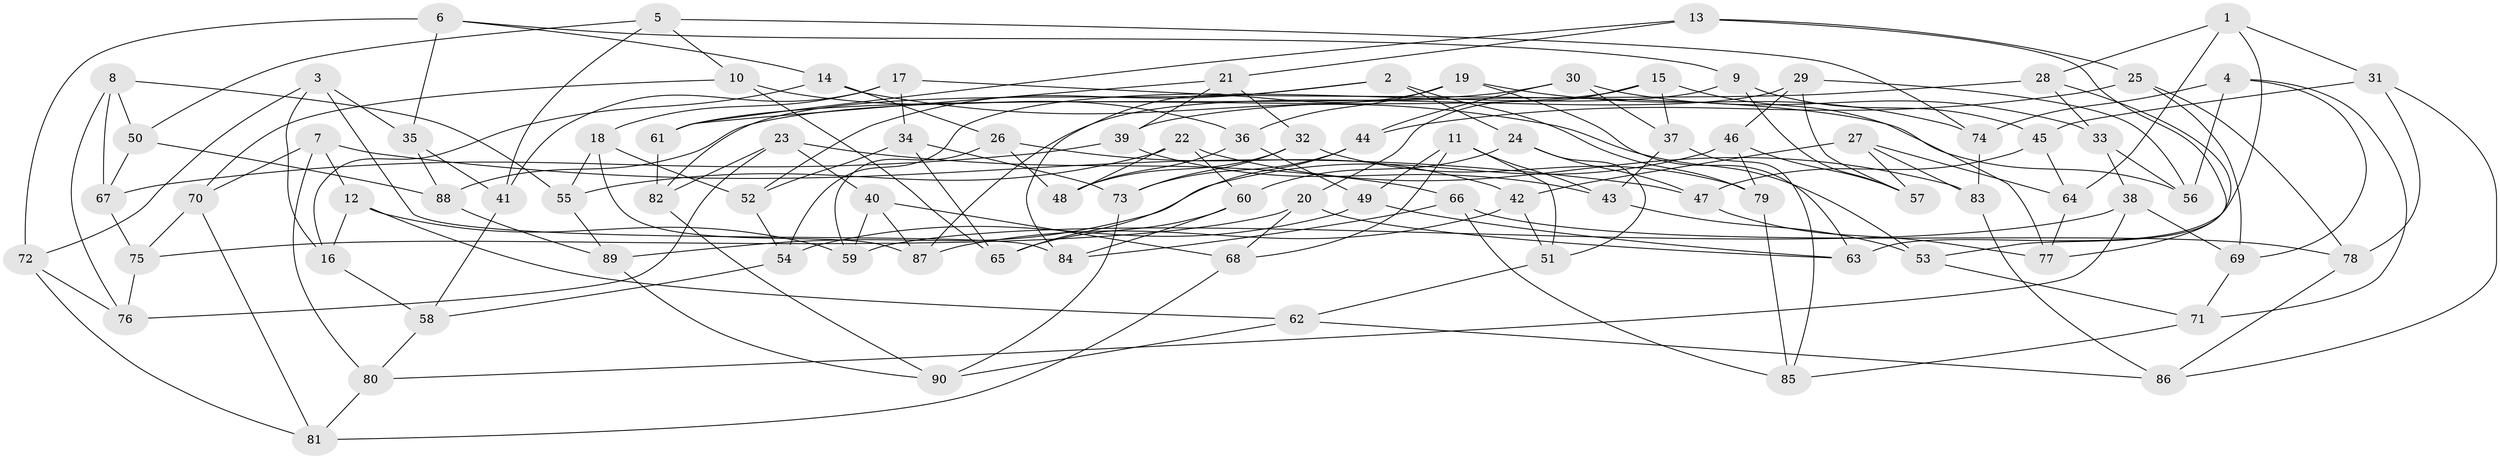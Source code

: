 // coarse degree distribution, {4: 0.515625, 6: 0.203125, 3: 0.078125, 5: 0.203125}
// Generated by graph-tools (version 1.1) at 2025/38/03/04/25 23:38:11]
// undirected, 90 vertices, 180 edges
graph export_dot {
  node [color=gray90,style=filled];
  1;
  2;
  3;
  4;
  5;
  6;
  7;
  8;
  9;
  10;
  11;
  12;
  13;
  14;
  15;
  16;
  17;
  18;
  19;
  20;
  21;
  22;
  23;
  24;
  25;
  26;
  27;
  28;
  29;
  30;
  31;
  32;
  33;
  34;
  35;
  36;
  37;
  38;
  39;
  40;
  41;
  42;
  43;
  44;
  45;
  46;
  47;
  48;
  49;
  50;
  51;
  52;
  53;
  54;
  55;
  56;
  57;
  58;
  59;
  60;
  61;
  62;
  63;
  64;
  65;
  66;
  67;
  68;
  69;
  70;
  71;
  72;
  73;
  74;
  75;
  76;
  77;
  78;
  79;
  80;
  81;
  82;
  83;
  84;
  85;
  86;
  87;
  88;
  89;
  90;
  1 -- 28;
  1 -- 31;
  1 -- 63;
  1 -- 64;
  2 -- 52;
  2 -- 24;
  2 -- 82;
  2 -- 79;
  3 -- 16;
  3 -- 35;
  3 -- 72;
  3 -- 84;
  4 -- 74;
  4 -- 69;
  4 -- 56;
  4 -- 71;
  5 -- 10;
  5 -- 41;
  5 -- 74;
  5 -- 50;
  6 -- 14;
  6 -- 72;
  6 -- 35;
  6 -- 9;
  7 -- 12;
  7 -- 80;
  7 -- 47;
  7 -- 70;
  8 -- 55;
  8 -- 76;
  8 -- 50;
  8 -- 67;
  9 -- 54;
  9 -- 45;
  9 -- 57;
  10 -- 65;
  10 -- 70;
  10 -- 36;
  11 -- 43;
  11 -- 51;
  11 -- 49;
  11 -- 68;
  12 -- 62;
  12 -- 59;
  12 -- 16;
  13 -- 61;
  13 -- 53;
  13 -- 25;
  13 -- 21;
  14 -- 53;
  14 -- 16;
  14 -- 26;
  15 -- 77;
  15 -- 20;
  15 -- 88;
  15 -- 37;
  16 -- 58;
  17 -- 34;
  17 -- 56;
  17 -- 18;
  17 -- 41;
  18 -- 55;
  18 -- 87;
  18 -- 52;
  19 -- 63;
  19 -- 74;
  19 -- 84;
  19 -- 36;
  20 -- 75;
  20 -- 63;
  20 -- 68;
  21 -- 61;
  21 -- 32;
  21 -- 39;
  22 -- 83;
  22 -- 48;
  22 -- 55;
  22 -- 60;
  23 -- 66;
  23 -- 82;
  23 -- 76;
  23 -- 40;
  24 -- 60;
  24 -- 51;
  24 -- 47;
  25 -- 69;
  25 -- 78;
  25 -- 44;
  26 -- 42;
  26 -- 48;
  26 -- 59;
  27 -- 83;
  27 -- 42;
  27 -- 57;
  27 -- 64;
  28 -- 33;
  28 -- 39;
  28 -- 77;
  29 -- 56;
  29 -- 57;
  29 -- 46;
  29 -- 87;
  30 -- 33;
  30 -- 61;
  30 -- 37;
  30 -- 44;
  31 -- 78;
  31 -- 45;
  31 -- 86;
  32 -- 79;
  32 -- 48;
  32 -- 73;
  33 -- 56;
  33 -- 38;
  34 -- 65;
  34 -- 52;
  34 -- 73;
  35 -- 41;
  35 -- 88;
  36 -- 49;
  36 -- 48;
  37 -- 43;
  37 -- 85;
  38 -- 69;
  38 -- 80;
  38 -- 59;
  39 -- 43;
  39 -- 67;
  40 -- 68;
  40 -- 87;
  40 -- 59;
  41 -- 58;
  42 -- 87;
  42 -- 51;
  43 -- 53;
  44 -- 65;
  44 -- 73;
  45 -- 47;
  45 -- 64;
  46 -- 57;
  46 -- 89;
  46 -- 79;
  47 -- 77;
  49 -- 54;
  49 -- 63;
  50 -- 67;
  50 -- 88;
  51 -- 62;
  52 -- 54;
  53 -- 71;
  54 -- 58;
  55 -- 89;
  58 -- 80;
  60 -- 84;
  60 -- 65;
  61 -- 82;
  62 -- 86;
  62 -- 90;
  64 -- 77;
  66 -- 85;
  66 -- 84;
  66 -- 78;
  67 -- 75;
  68 -- 81;
  69 -- 71;
  70 -- 75;
  70 -- 81;
  71 -- 85;
  72 -- 76;
  72 -- 81;
  73 -- 90;
  74 -- 83;
  75 -- 76;
  78 -- 86;
  79 -- 85;
  80 -- 81;
  82 -- 90;
  83 -- 86;
  88 -- 89;
  89 -- 90;
}
